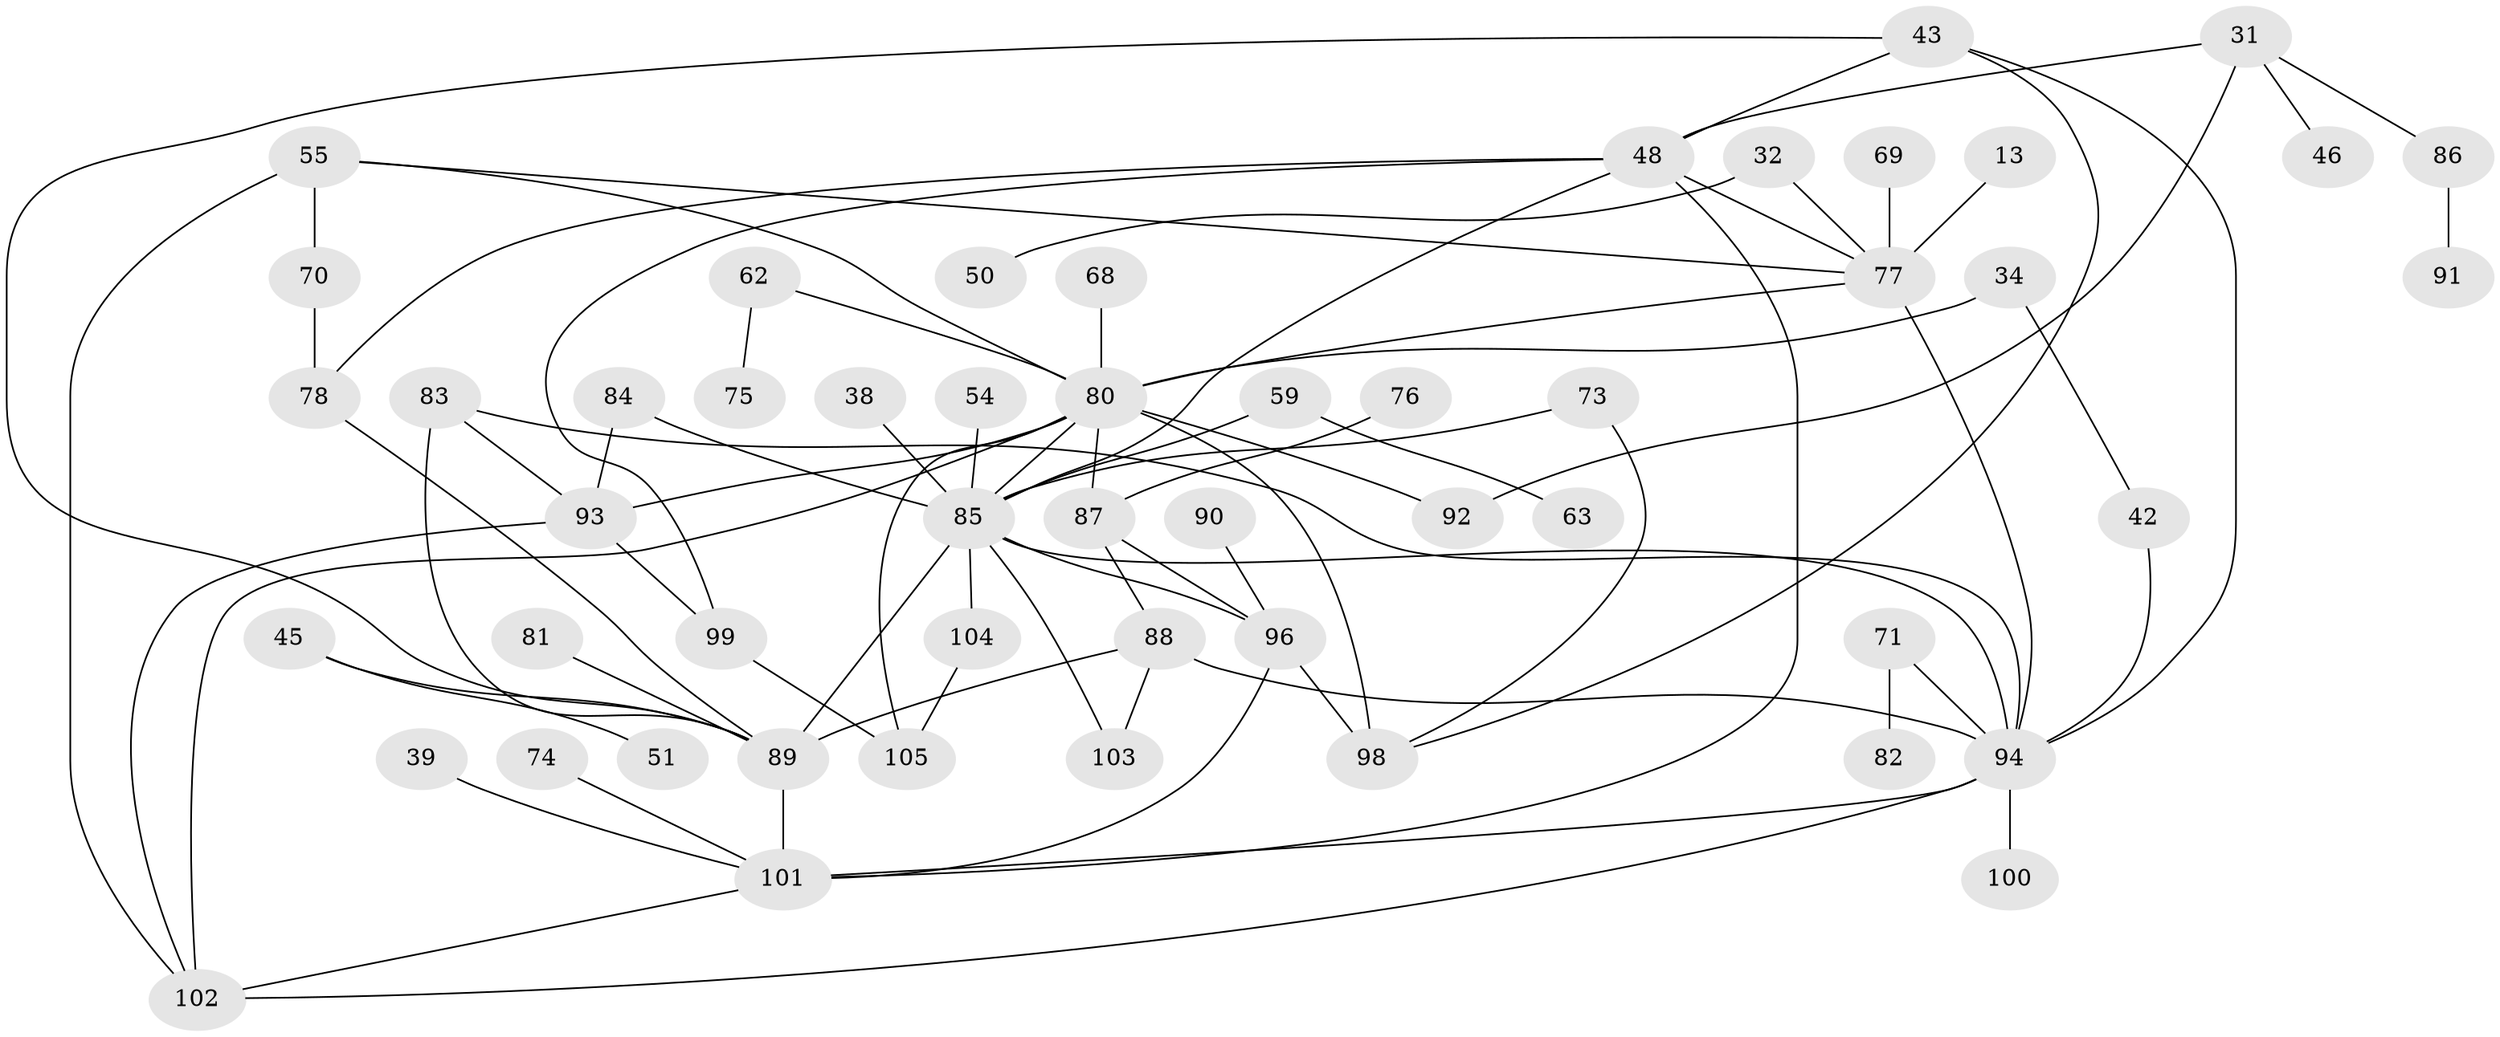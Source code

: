 // original degree distribution, {6: 0.02857142857142857, 7: 0.0380952380952381, 8: 0.009523809523809525, 3: 0.19047619047619047, 5: 0.13333333333333333, 4: 0.11428571428571428, 1: 0.19047619047619047, 2: 0.29523809523809524}
// Generated by graph-tools (version 1.1) at 2025/42/03/09/25 04:42:04]
// undirected, 52 vertices, 80 edges
graph export_dot {
graph [start="1"]
  node [color=gray90,style=filled];
  13;
  31;
  32;
  34;
  38;
  39;
  42;
  43;
  45;
  46;
  48 [super="+24+26"];
  50;
  51;
  54;
  55 [super="+30+52"];
  59;
  62;
  63;
  68;
  69;
  70 [super="+56"];
  71;
  73;
  74;
  75;
  76;
  77 [super="+19+4"];
  78;
  80 [super="+3+60+65"];
  81;
  82;
  83;
  84;
  85 [super="+6+53+72+35"];
  86;
  87 [super="+66"];
  88 [super="+58"];
  89 [super="+36+41"];
  90;
  91;
  92;
  93 [super="+5"];
  94 [super="+27+67"];
  96 [super="+29"];
  98;
  99 [super="+37"];
  100;
  101 [super="+97+95"];
  102 [super="+79+33"];
  103;
  104;
  105;
  13 -- 77;
  31 -- 46;
  31 -- 86;
  31 -- 92;
  31 -- 48;
  32 -- 50;
  32 -- 77;
  34 -- 42;
  34 -- 80;
  38 -- 85;
  39 -- 101;
  42 -- 94;
  43 -- 98;
  43 -- 48;
  43 -- 89;
  43 -- 94;
  45 -- 51;
  45 -- 89;
  48 -- 101 [weight=4];
  48 -- 77 [weight=2];
  48 -- 78;
  48 -- 85 [weight=3];
  48 -- 99;
  54 -- 85;
  55 -- 102 [weight=2];
  55 -- 77;
  55 -- 80;
  55 -- 70;
  59 -- 63;
  59 -- 85;
  62 -- 75;
  62 -- 80;
  68 -- 80;
  69 -- 77;
  70 -- 78;
  71 -- 82;
  71 -- 94;
  73 -- 98;
  73 -- 85;
  74 -- 101;
  76 -- 87;
  77 -- 94;
  77 -- 80;
  78 -- 89;
  80 -- 85 [weight=6];
  80 -- 93 [weight=2];
  80 -- 105;
  80 -- 98 [weight=2];
  80 -- 102 [weight=2];
  80 -- 87 [weight=2];
  80 -- 92;
  81 -- 89;
  83 -- 89;
  83 -- 93;
  83 -- 94;
  84 -- 85;
  84 -- 93;
  85 -- 89 [weight=2];
  85 -- 103;
  85 -- 94 [weight=2];
  85 -- 104;
  85 -- 96;
  86 -- 91;
  87 -- 96;
  87 -- 88;
  88 -- 94;
  88 -- 89;
  88 -- 103;
  89 -- 101 [weight=4];
  90 -- 96;
  93 -- 102;
  93 -- 99;
  94 -- 101 [weight=2];
  94 -- 100;
  94 -- 102;
  96 -- 101;
  96 -- 98;
  99 -- 105;
  101 -- 102 [weight=3];
  104 -- 105;
}
